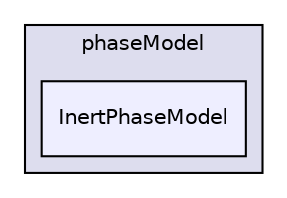 digraph "src/phaseSystemModels/reactingEulerFoam/phaseSystems/phaseModel/InertPhaseModel" {
  bgcolor=transparent;
  compound=true
  node [ fontsize="10", fontname="Helvetica"];
  edge [ labelfontsize="10", labelfontname="Helvetica"];
  subgraph clusterdir_4215db06b45072fc38364f35455e65ba {
    graph [ bgcolor="#ddddee", pencolor="black", label="phaseModel" fontname="Helvetica", fontsize="10", URL="dir_4215db06b45072fc38364f35455e65ba.html"]
  dir_bfb9a32a6a39b4592787eb632717642e [shape=box, label="InertPhaseModel", style="filled", fillcolor="#eeeeff", pencolor="black", URL="dir_bfb9a32a6a39b4592787eb632717642e.html"];
  }
}
